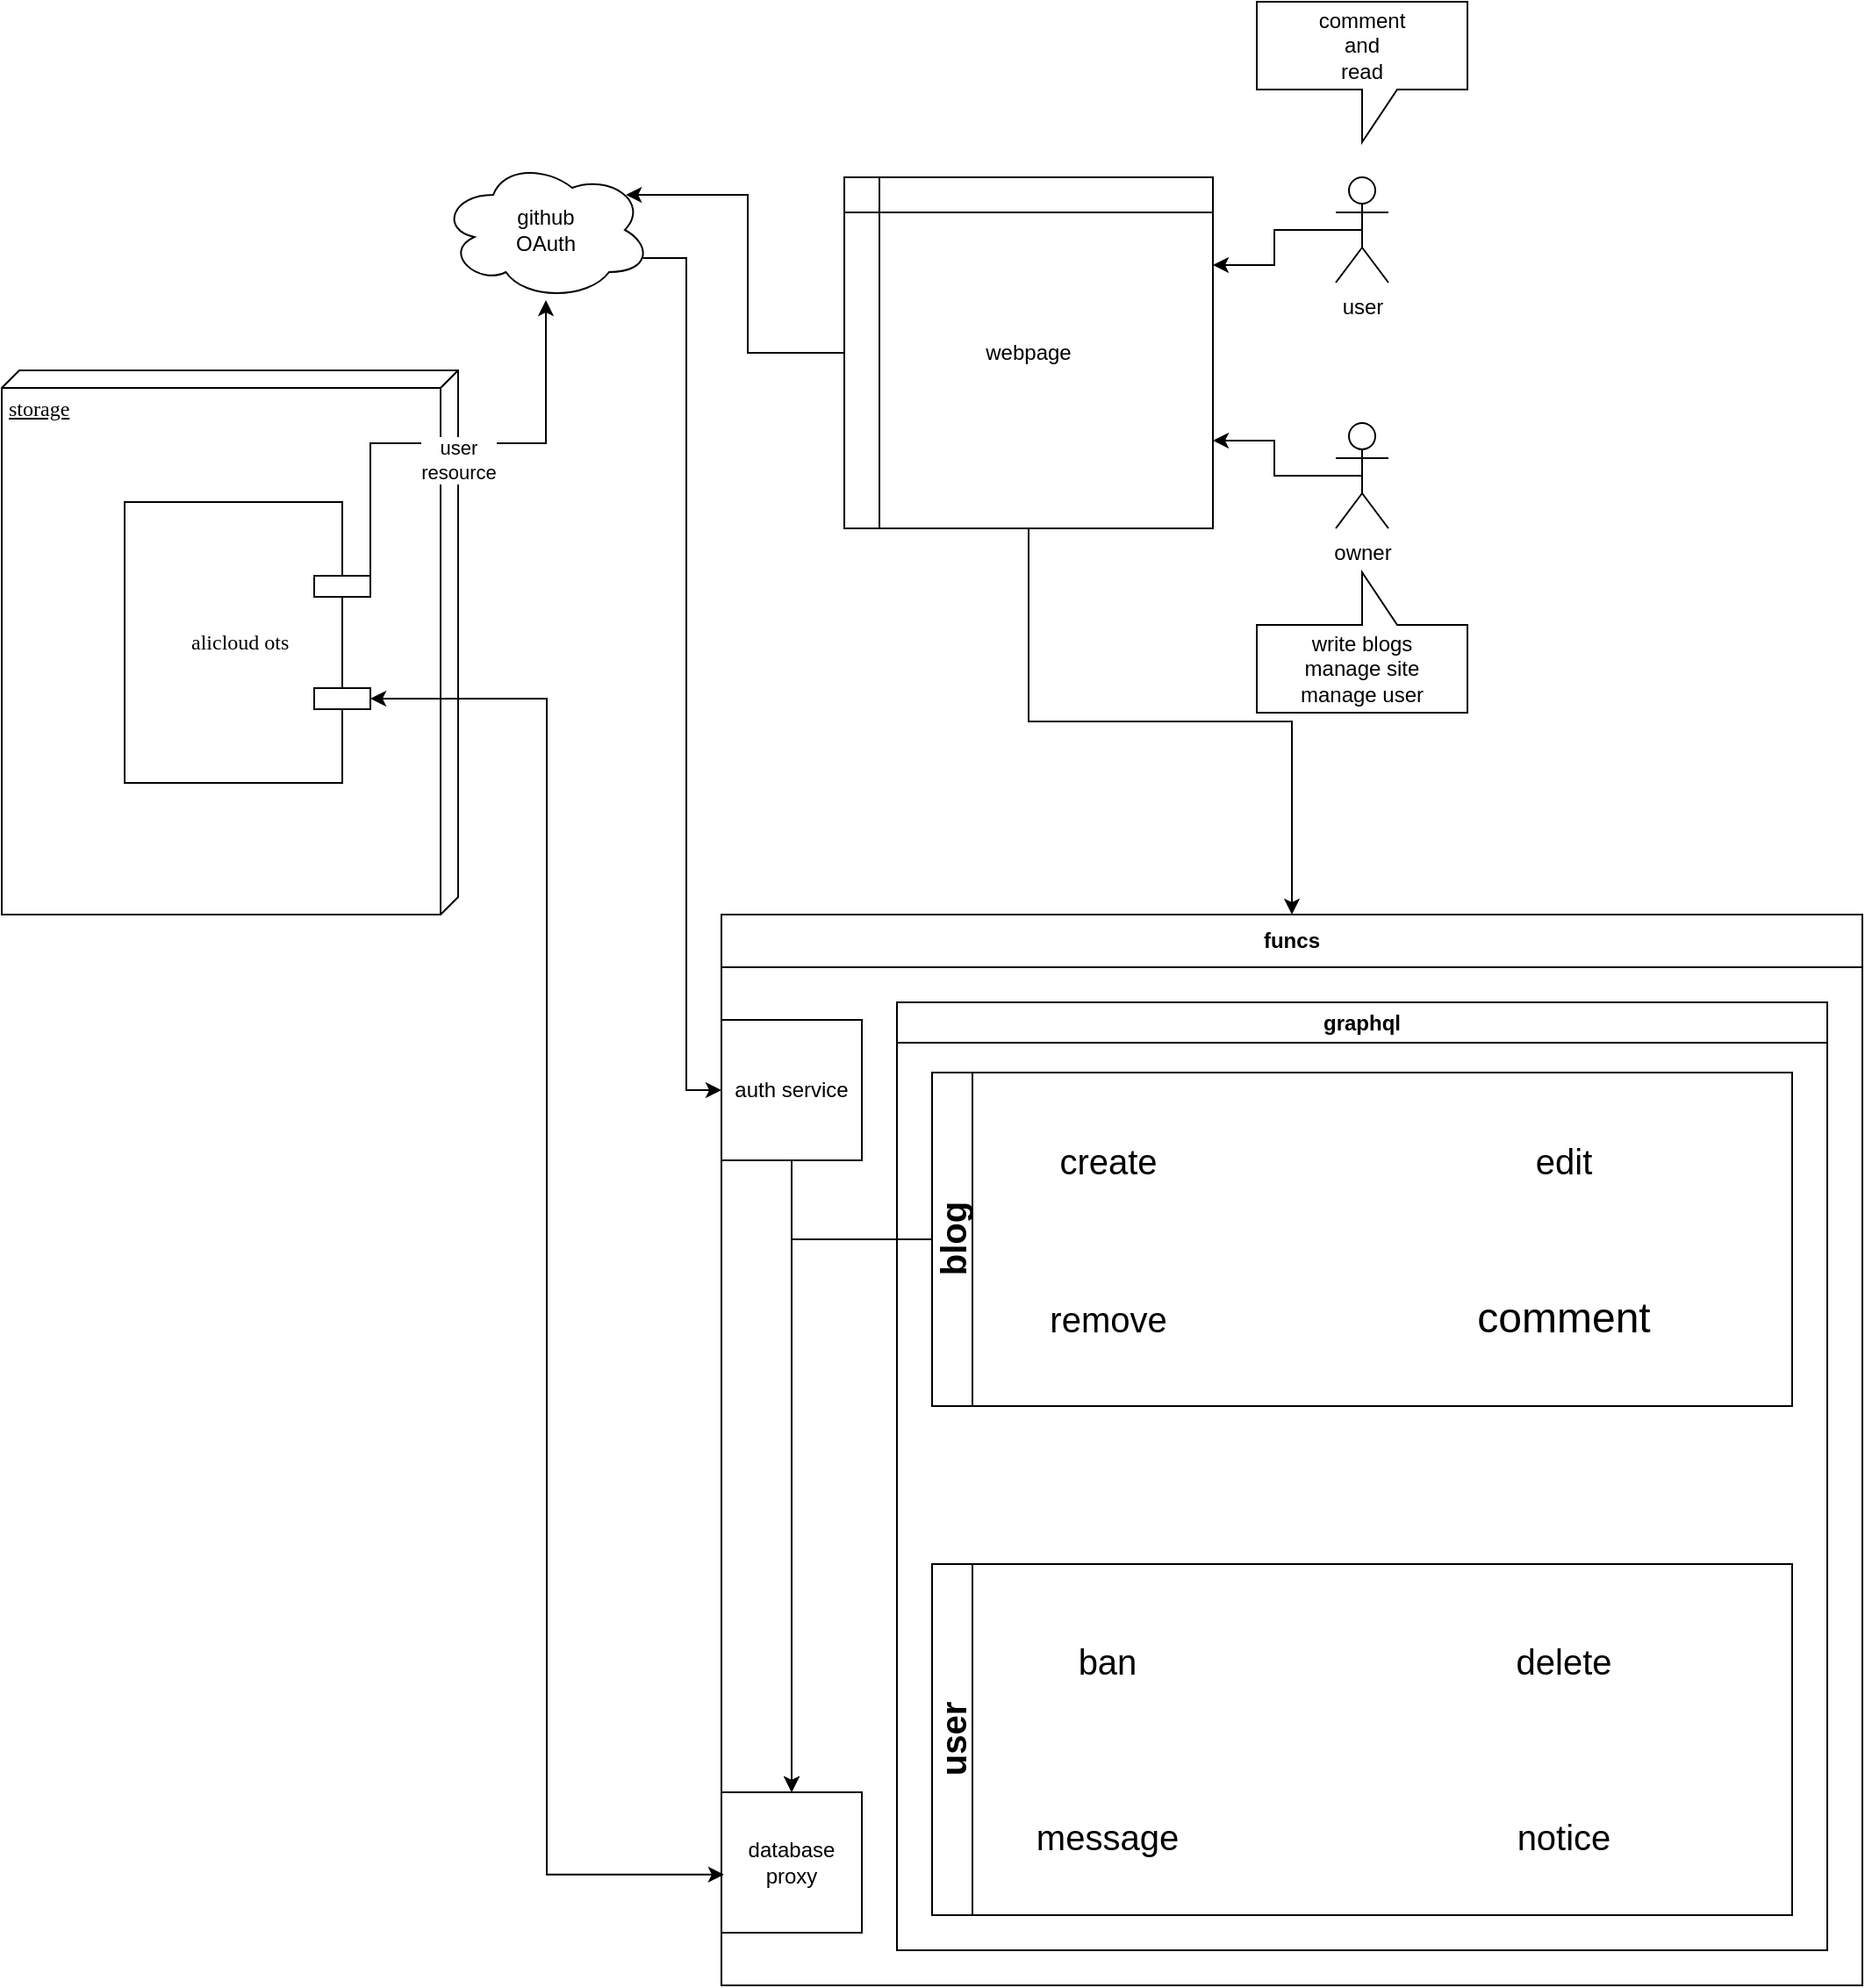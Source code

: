 <mxfile version="22.1.22" type="embed">
  <diagram name="Page-1" id="5f0bae14-7c28-e335-631c-24af17079c00">
    <mxGraphModel dx="913" dy="612" grid="1" gridSize="10" guides="1" tooltips="1" connect="1" arrows="1" fold="1" page="1" pageScale="1" pageWidth="4681" pageHeight="3300" background="none" math="0" shadow="0">
      <root>
        <mxCell id="0" />
        <mxCell id="1" parent="0" />
        <mxCell id="ZFan2-nYBWXxWFU3c3Bs-1" value="storage" style="verticalAlign=top;align=left;spacingTop=8;spacingLeft=2;spacingRight=12;shape=cube;size=10;direction=south;fontStyle=4;html=1;rounded=0;shadow=0;comic=0;labelBackgroundColor=none;strokeWidth=1;fontFamily=Verdana;fontSize=12;movable=0;resizable=0;rotatable=0;deletable=0;editable=0;locked=1;connectable=0;" parent="1" vertex="1">
          <mxGeometry x="590" y="290" width="260" height="310" as="geometry" />
        </mxCell>
        <mxCell id="ZFan2-nYBWXxWFU3c3Bs-2" value="&lt;div&gt;&lt;span style=&quot;background-color: transparent; color: light-dark(rgb(0, 0, 0), rgb(255, 255, 255));&quot;&gt;alicloud ots&lt;/span&gt;&lt;br&gt;&lt;/div&gt;" style="shape=component;align=left;spacingLeft=36;rounded=0;shadow=0;comic=0;labelBackgroundColor=none;strokeWidth=1;fontFamily=Verdana;fontSize=12;html=1;movable=1;resizable=1;rotatable=1;deletable=1;editable=1;locked=0;connectable=1;flipV=1;flipH=1;points=[[0,0.3,0,0,0],[0,0.7,0,0,0],[0.25,0,0,0,0],[0.25,1,0,0,0],[0.5,0,0,0,0],[0.5,1,0,0,0],[0.75,0,0,0,0],[0.75,1,0,0,0],[1,0.3,0,0,0],[1,0.5,0,0,0],[1,0.75,0,0,0]];" parent="1" vertex="1">
          <mxGeometry x="660" y="365" width="140" height="160" as="geometry" />
        </mxCell>
        <mxCell id="50" style="edgeStyle=orthogonalEdgeStyle;rounded=0;orthogonalLoop=1;jettySize=auto;html=1;exitX=0.96;exitY=0.7;exitDx=0;exitDy=0;exitPerimeter=0;entryX=0;entryY=0.5;entryDx=0;entryDy=0;" parent="1" source="2" target="48" edge="1">
          <mxGeometry relative="1" as="geometry" />
        </mxCell>
        <mxCell id="2" value="github&lt;br&gt;OAuth" style="ellipse;shape=cloud;whiteSpace=wrap;html=1;" parent="1" vertex="1">
          <mxGeometry x="840" y="170" width="120" height="80" as="geometry" />
        </mxCell>
        <mxCell id="3" value="" style="endArrow=classic;html=1;rounded=0;exitX=0;exitY=0.7;exitDx=0;exitDy=0;exitPerimeter=0;edgeStyle=elbowEdgeStyle;elbow=vertical;" parent="1" source="ZFan2-nYBWXxWFU3c3Bs-2" target="2" edge="1">
          <mxGeometry relative="1" as="geometry">
            <mxPoint x="530" y="290" as="sourcePoint" />
            <mxPoint x="630" y="290" as="targetPoint" />
          </mxGeometry>
        </mxCell>
        <mxCell id="4" value="user&lt;br&gt;resource" style="edgeLabel;resizable=0;html=1;align=center;verticalAlign=middle;" parent="3" connectable="0" vertex="1">
          <mxGeometry relative="1" as="geometry">
            <mxPoint y="9" as="offset" />
          </mxGeometry>
        </mxCell>
        <mxCell id="5" value="funcs" style="swimlane;whiteSpace=wrap;html=1;startSize=30;" parent="1" vertex="1">
          <mxGeometry x="1000" y="600" width="650" height="610" as="geometry" />
        </mxCell>
        <mxCell id="35" value="graphql" style="swimlane;whiteSpace=wrap;html=1;" parent="5" vertex="1">
          <mxGeometry x="100" y="50" width="530" height="540" as="geometry" />
        </mxCell>
        <mxCell id="41" value="blog" style="swimlane;horizontal=0;whiteSpace=wrap;html=1;fontSize=20;" parent="35" vertex="1">
          <mxGeometry x="20" y="40" width="490" height="190" as="geometry" />
        </mxCell>
        <mxCell id="36" value="&lt;font style=&quot;font-size: 20px;&quot;&gt;create&lt;/font&gt;" style="text;html=1;align=center;verticalAlign=middle;resizable=0;points=[];autosize=1;strokeColor=none;fillColor=none;" parent="41" vertex="1">
          <mxGeometry x="60" y="30" width="80" height="40" as="geometry" />
        </mxCell>
        <mxCell id="43" value="&lt;font style=&quot;font-size: 20px;&quot;&gt;remove&lt;/font&gt;" style="text;html=1;align=center;verticalAlign=middle;resizable=0;points=[];autosize=1;strokeColor=none;fillColor=none;" parent="41" vertex="1">
          <mxGeometry x="55" y="120" width="90" height="40" as="geometry" />
        </mxCell>
        <mxCell id="46" value="&lt;font style=&quot;font-size: 20px;&quot;&gt;edit&lt;/font&gt;" style="text;html=1;strokeColor=none;fillColor=none;align=center;verticalAlign=middle;whiteSpace=wrap;rounded=0;" parent="41" vertex="1">
          <mxGeometry x="330" y="35" width="60" height="30" as="geometry" />
        </mxCell>
        <mxCell id="55" value="&lt;font style=&quot;font-size: 24px;&quot;&gt;comment&lt;/font&gt;" style="text;html=1;strokeColor=none;fillColor=none;align=center;verticalAlign=middle;whiteSpace=wrap;rounded=0;" vertex="1" parent="41">
          <mxGeometry x="305" y="125" width="110" height="30" as="geometry" />
        </mxCell>
        <mxCell id="54" value="&lt;font style=&quot;font-size: 20px;&quot;&gt;user&lt;/font&gt;" style="swimlane;horizontal=0;whiteSpace=wrap;html=1;startSize=23;" parent="35" vertex="1">
          <mxGeometry x="20" y="320" width="490" height="200" as="geometry" />
        </mxCell>
        <mxCell id="57" value="&lt;font style=&quot;font-size: 20px;&quot;&gt;ban&lt;/font&gt;" style="text;html=1;strokeColor=none;fillColor=none;align=center;verticalAlign=middle;whiteSpace=wrap;rounded=0;" vertex="1" parent="54">
          <mxGeometry x="70" y="40" width="60" height="30" as="geometry" />
        </mxCell>
        <mxCell id="58" value="&lt;font style=&quot;font-size: 20px;&quot;&gt;delete&lt;/font&gt;" style="text;html=1;strokeColor=none;fillColor=none;align=center;verticalAlign=middle;whiteSpace=wrap;rounded=0;" vertex="1" parent="54">
          <mxGeometry x="330" y="40" width="60" height="30" as="geometry" />
        </mxCell>
        <mxCell id="59" value="&lt;font style=&quot;font-size: 20px;&quot;&gt;message&lt;/font&gt;" style="text;html=1;strokeColor=none;fillColor=none;align=center;verticalAlign=middle;whiteSpace=wrap;rounded=0;" vertex="1" parent="54">
          <mxGeometry x="70" y="140" width="60" height="30" as="geometry" />
        </mxCell>
        <mxCell id="60" value="&lt;font style=&quot;font-size: 20px;&quot;&gt;notice&lt;/font&gt;" style="text;html=1;strokeColor=none;fillColor=none;align=center;verticalAlign=middle;whiteSpace=wrap;rounded=0;" vertex="1" parent="54">
          <mxGeometry x="330" y="140" width="60" height="30" as="geometry" />
        </mxCell>
        <mxCell id="29" value="database&lt;br&gt;proxy" style="whiteSpace=wrap;html=1;aspect=fixed;" parent="5" vertex="1">
          <mxGeometry y="500" width="80" height="80" as="geometry" />
        </mxCell>
        <mxCell id="47" style="edgeStyle=orthogonalEdgeStyle;rounded=0;orthogonalLoop=1;jettySize=auto;html=1;exitX=0;exitY=0.5;exitDx=0;exitDy=0;entryX=0.5;entryY=0;entryDx=0;entryDy=0;" parent="5" source="41" target="29" edge="1">
          <mxGeometry relative="1" as="geometry" />
        </mxCell>
        <mxCell id="9" value="" style="endArrow=classic;startArrow=classic;html=1;rounded=0;exitX=0;exitY=0.3;exitDx=0;exitDy=0;exitPerimeter=0;entryX=0.018;entryY=0.586;entryDx=0;entryDy=0;edgeStyle=elbowEdgeStyle;entryPerimeter=0;" parent="1" source="ZFan2-nYBWXxWFU3c3Bs-2" target="29" edge="1">
          <mxGeometry width="50" height="50" relative="1" as="geometry">
            <mxPoint x="900" y="620" as="sourcePoint" />
            <mxPoint x="950" y="570" as="targetPoint" />
          </mxGeometry>
        </mxCell>
        <mxCell id="25" style="edgeStyle=orthogonalEdgeStyle;rounded=0;orthogonalLoop=1;jettySize=auto;html=1;exitX=0.5;exitY=0.5;exitDx=0;exitDy=0;exitPerimeter=0;entryX=1;entryY=0.25;entryDx=0;entryDy=0;" parent="1" source="10" target="19" edge="1">
          <mxGeometry relative="1" as="geometry" />
        </mxCell>
        <mxCell id="10" value="user" style="shape=umlActor;verticalLabelPosition=bottom;verticalAlign=top;html=1;outlineConnect=0;" parent="1" vertex="1">
          <mxGeometry x="1350" y="180" width="30" height="60" as="geometry" />
        </mxCell>
        <mxCell id="52" style="edgeStyle=orthogonalEdgeStyle;rounded=0;orthogonalLoop=1;jettySize=auto;html=1;exitX=0.5;exitY=1;exitDx=0;exitDy=0;" parent="1" source="19" target="5" edge="1">
          <mxGeometry relative="1" as="geometry" />
        </mxCell>
        <mxCell id="19" value="webpage" style="shape=internalStorage;whiteSpace=wrap;html=1;backgroundOutline=1;" parent="1" vertex="1">
          <mxGeometry x="1070" y="180" width="210" height="200" as="geometry" />
        </mxCell>
        <mxCell id="24" style="edgeStyle=orthogonalEdgeStyle;rounded=0;orthogonalLoop=1;jettySize=auto;html=1;exitX=0.5;exitY=0.5;exitDx=0;exitDy=0;exitPerimeter=0;entryX=1;entryY=0.75;entryDx=0;entryDy=0;" parent="1" source="23" target="19" edge="1">
          <mxGeometry relative="1" as="geometry" />
        </mxCell>
        <mxCell id="23" value="owner" style="shape=umlActor;verticalLabelPosition=bottom;verticalAlign=top;html=1;outlineConnect=0;" parent="1" vertex="1">
          <mxGeometry x="1350" y="320" width="30" height="60" as="geometry" />
        </mxCell>
        <mxCell id="26" value="comment&lt;br&gt;and&lt;br&gt;read" style="shape=callout;whiteSpace=wrap;html=1;perimeter=calloutPerimeter;" parent="1" vertex="1">
          <mxGeometry x="1305" y="80" width="120" height="80" as="geometry" />
        </mxCell>
        <mxCell id="27" value="write blogs&lt;br&gt;manage site&lt;br&gt;manage user" style="shape=callout;whiteSpace=wrap;html=1;perimeter=calloutPerimeter;flipH=0;flipV=1;" parent="1" vertex="1">
          <mxGeometry x="1305" y="405" width="120" height="80" as="geometry" />
        </mxCell>
        <mxCell id="51" style="edgeStyle=orthogonalEdgeStyle;rounded=0;orthogonalLoop=1;jettySize=auto;html=1;exitX=0.5;exitY=1;exitDx=0;exitDy=0;entryX=0.5;entryY=0;entryDx=0;entryDy=0;" parent="1" source="48" target="29" edge="1">
          <mxGeometry relative="1" as="geometry" />
        </mxCell>
        <mxCell id="48" value="auth service" style="whiteSpace=wrap;html=1;aspect=fixed;" parent="1" vertex="1">
          <mxGeometry x="1000" y="660" width="80" height="80" as="geometry" />
        </mxCell>
        <mxCell id="53" style="edgeStyle=orthogonalEdgeStyle;rounded=0;orthogonalLoop=1;jettySize=auto;html=1;exitX=0;exitY=0.5;exitDx=0;exitDy=0;entryX=0.88;entryY=0.25;entryDx=0;entryDy=0;entryPerimeter=0;" parent="1" source="19" target="2" edge="1">
          <mxGeometry relative="1" as="geometry" />
        </mxCell>
      </root>
    </mxGraphModel>
  </diagram>
</mxfile>
